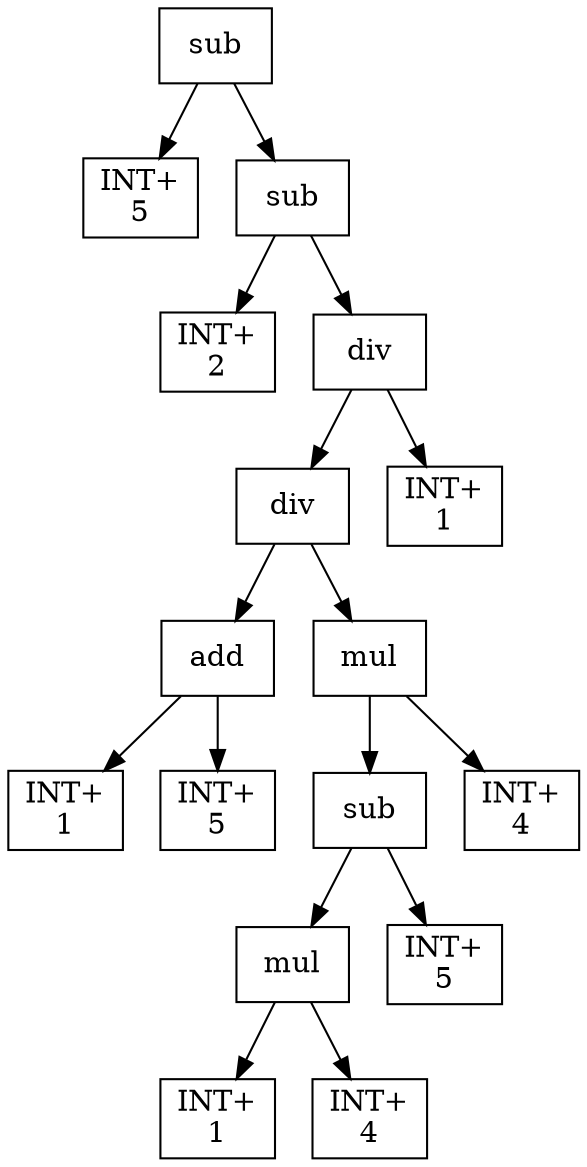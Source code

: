 digraph expr {
  node [shape=box];
  n1 [label="sub"];
  n2 [label="INT+\n5"];
  n3 [label="sub"];
  n4 [label="INT+\n2"];
  n5 [label="div"];
  n6 [label="div"];
  n7 [label="add"];
  n8 [label="INT+\n1"];
  n9 [label="INT+\n5"];
  n7 -> n8;
  n7 -> n9;
  n10 [label="mul"];
  n11 [label="sub"];
  n12 [label="mul"];
  n13 [label="INT+\n1"];
  n14 [label="INT+\n4"];
  n12 -> n13;
  n12 -> n14;
  n15 [label="INT+\n5"];
  n11 -> n12;
  n11 -> n15;
  n16 [label="INT+\n4"];
  n10 -> n11;
  n10 -> n16;
  n6 -> n7;
  n6 -> n10;
  n17 [label="INT+\n1"];
  n5 -> n6;
  n5 -> n17;
  n3 -> n4;
  n3 -> n5;
  n1 -> n2;
  n1 -> n3;
}